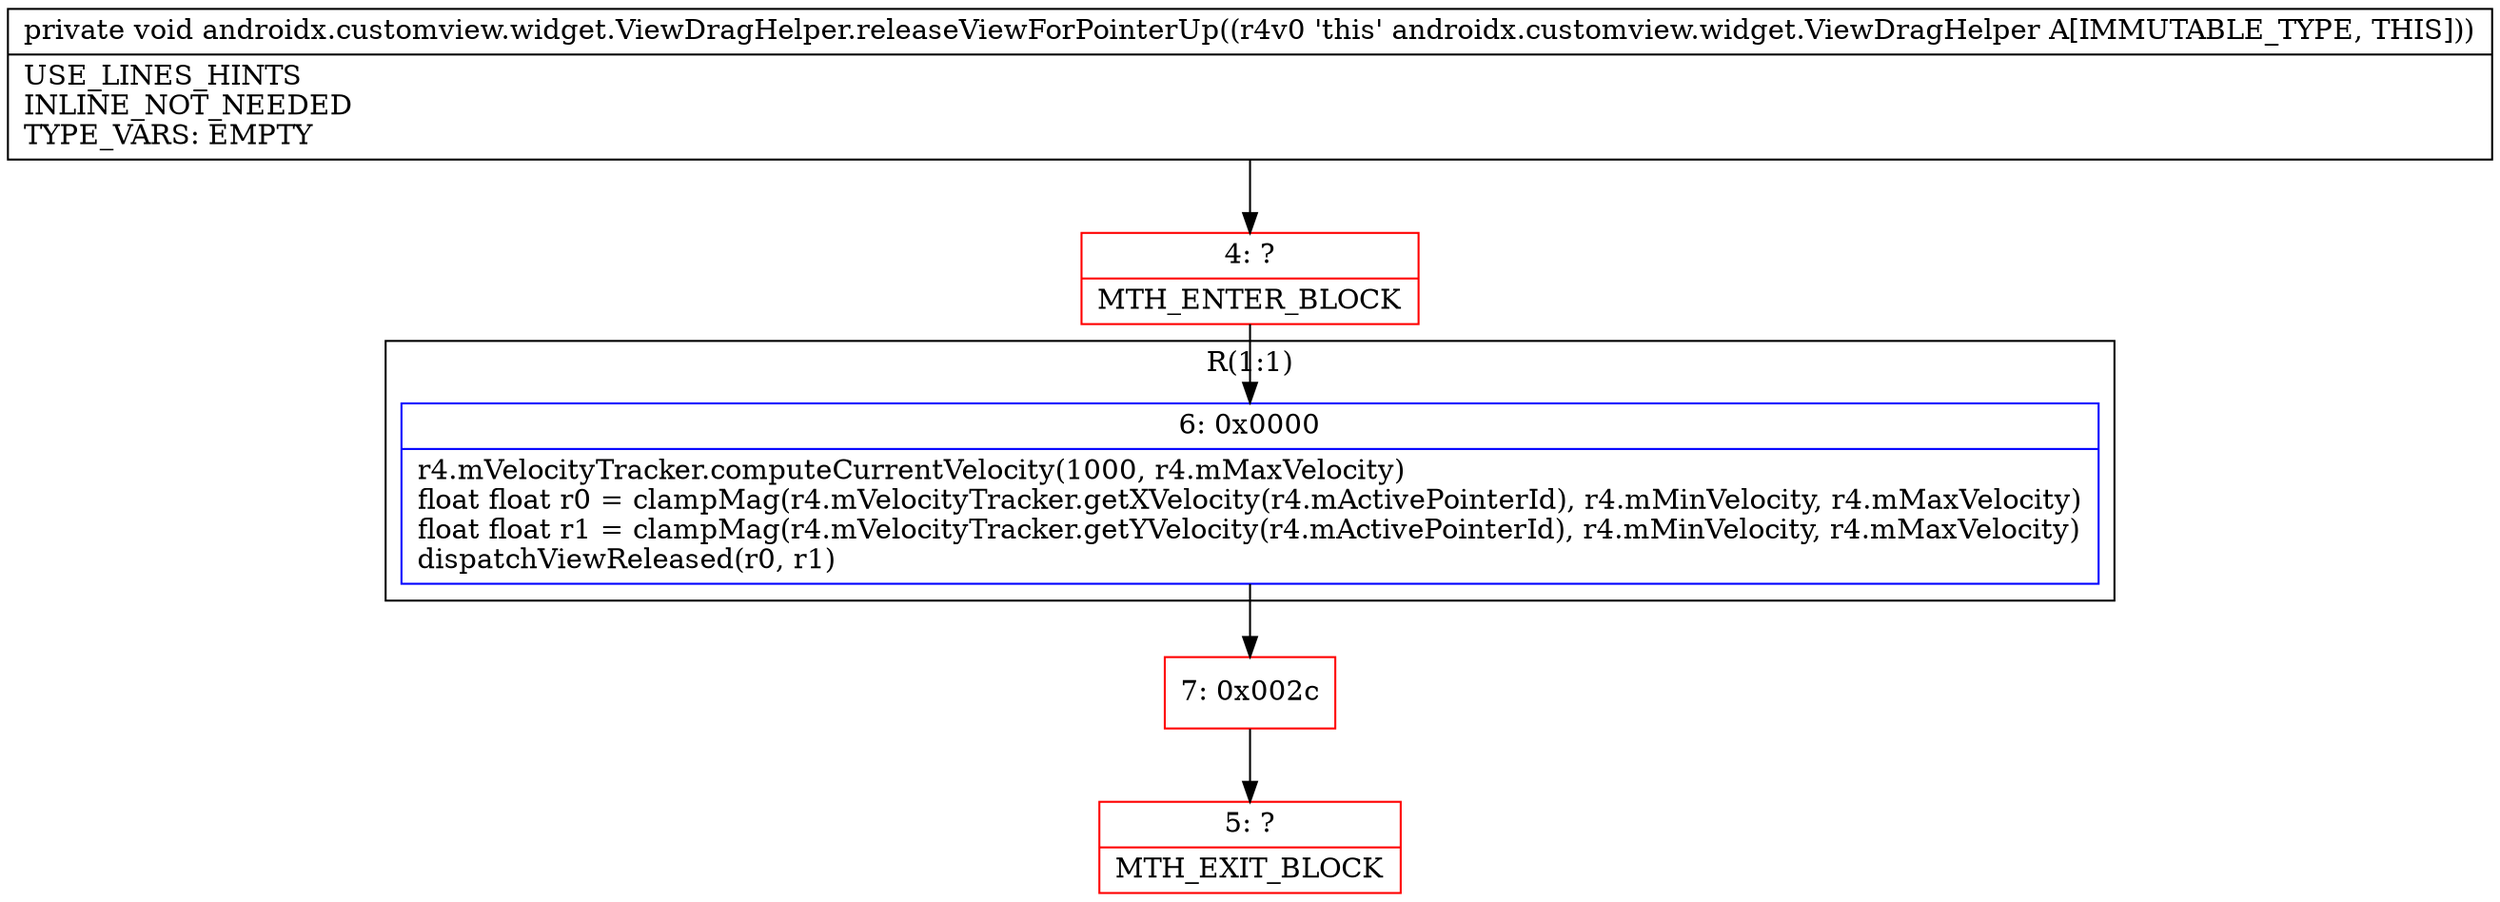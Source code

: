 digraph "CFG forandroidx.customview.widget.ViewDragHelper.releaseViewForPointerUp()V" {
subgraph cluster_Region_988100198 {
label = "R(1:1)";
node [shape=record,color=blue];
Node_6 [shape=record,label="{6\:\ 0x0000|r4.mVelocityTracker.computeCurrentVelocity(1000, r4.mMaxVelocity)\lfloat float r0 = clampMag(r4.mVelocityTracker.getXVelocity(r4.mActivePointerId), r4.mMinVelocity, r4.mMaxVelocity)\lfloat float r1 = clampMag(r4.mVelocityTracker.getYVelocity(r4.mActivePointerId), r4.mMinVelocity, r4.mMaxVelocity)\ldispatchViewReleased(r0, r1)\l}"];
}
Node_4 [shape=record,color=red,label="{4\:\ ?|MTH_ENTER_BLOCK\l}"];
Node_7 [shape=record,color=red,label="{7\:\ 0x002c}"];
Node_5 [shape=record,color=red,label="{5\:\ ?|MTH_EXIT_BLOCK\l}"];
MethodNode[shape=record,label="{private void androidx.customview.widget.ViewDragHelper.releaseViewForPointerUp((r4v0 'this' androidx.customview.widget.ViewDragHelper A[IMMUTABLE_TYPE, THIS]))  | USE_LINES_HINTS\lINLINE_NOT_NEEDED\lTYPE_VARS: EMPTY\l}"];
MethodNode -> Node_4;Node_6 -> Node_7;
Node_4 -> Node_6;
Node_7 -> Node_5;
}

